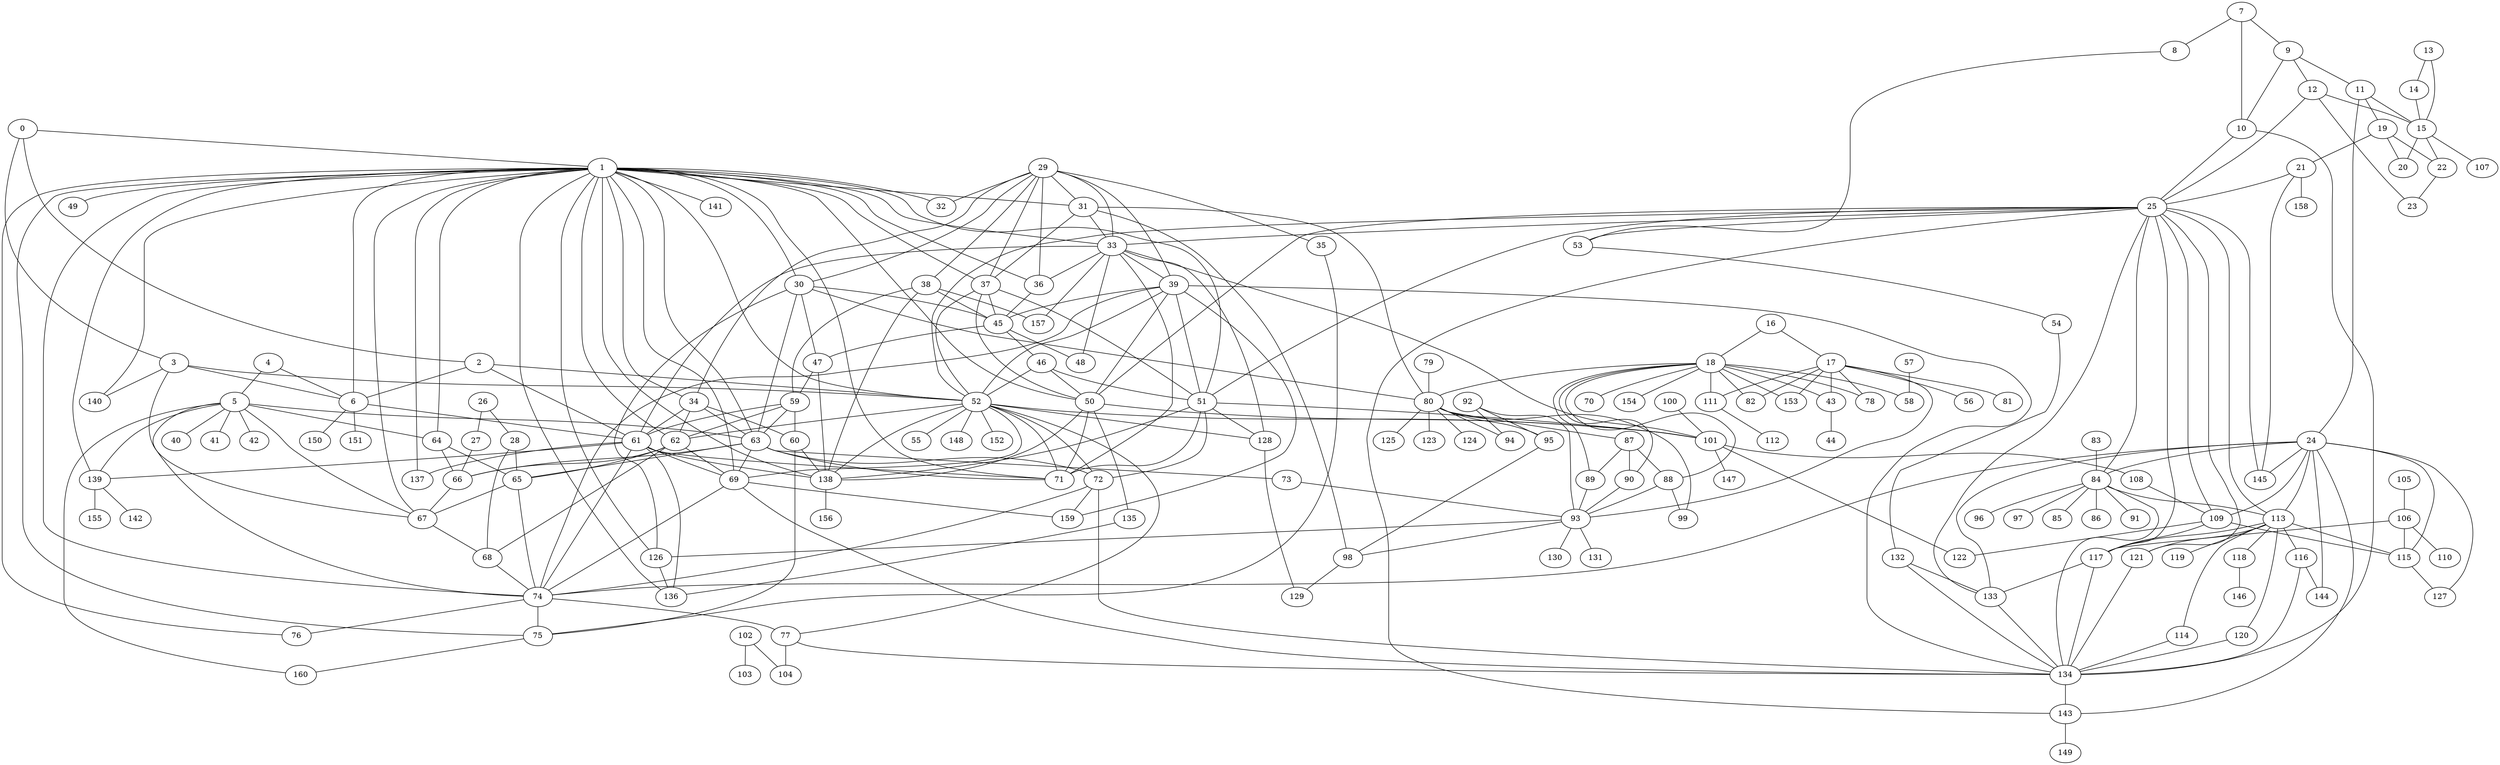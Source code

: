 strict graph G {
0;
1;
2;
3;
4;
5;
6;
7;
8;
9;
10;
11;
12;
13;
14;
15;
16;
17;
18;
19;
20;
21;
22;
23;
24;
25;
26;
27;
28;
29;
30;
31;
32;
33;
34;
35;
36;
37;
38;
39;
40;
41;
42;
43;
44;
45;
46;
47;
48;
49;
50;
51;
52;
53;
54;
55;
56;
57;
58;
59;
60;
61;
62;
63;
64;
65;
66;
67;
68;
69;
70;
71;
72;
73;
74;
75;
76;
77;
78;
79;
80;
81;
82;
83;
84;
85;
86;
87;
88;
89;
90;
91;
92;
93;
94;
95;
96;
97;
98;
99;
100;
101;
102;
103;
104;
105;
106;
107;
108;
109;
110;
111;
112;
113;
114;
115;
116;
117;
118;
119;
120;
121;
122;
123;
124;
125;
126;
127;
128;
129;
130;
131;
132;
133;
134;
135;
136;
137;
138;
139;
140;
141;
142;
143;
144;
145;
146;
147;
148;
149;
150;
151;
152;
153;
154;
155;
156;
157;
158;
159;
160;
0 -- 1;
0 -- 2;
0 -- 3;
1 -- 6;
1 -- 136;
1 -- 137;
1 -- 138;
1 -- 139;
1 -- 140;
1 -- 141;
1 -- 30;
1 -- 31;
1 -- 32;
1 -- 33;
1 -- 34;
1 -- 36;
1 -- 37;
1 -- 49;
1 -- 50;
1 -- 51;
1 -- 52;
1 -- 62;
1 -- 63;
1 -- 64;
1 -- 67;
1 -- 69;
1 -- 71;
1 -- 74;
1 -- 75;
1 -- 76;
1 -- 126;
2 -- 52;
2 -- 61;
2 -- 6;
3 -- 140;
3 -- 67;
3 -- 52;
3 -- 6;
4 -- 5;
4 -- 6;
5 -- 160;
5 -- 64;
5 -- 67;
5 -- 40;
5 -- 41;
5 -- 42;
5 -- 139;
5 -- 74;
5 -- 63;
6 -- 150;
6 -- 151;
6 -- 61;
7 -- 8;
7 -- 9;
7 -- 10;
8 -- 53;
9 -- 10;
9 -- 11;
9 -- 12;
10 -- 25;
10 -- 134;
11 -- 24;
11 -- 19;
11 -- 15;
12 -- 25;
12 -- 15;
12 -- 23;
13 -- 14;
13 -- 15;
14 -- 15;
15 -- 107;
15 -- 20;
15 -- 22;
16 -- 17;
16 -- 18;
17 -- 43;
17 -- 78;
17 -- 111;
17 -- 81;
17 -- 82;
17 -- 56;
17 -- 153;
17 -- 93;
18 -- 70;
18 -- 43;
18 -- 78;
18 -- 111;
18 -- 80;
18 -- 82;
18 -- 154;
18 -- 153;
18 -- 88;
18 -- 89;
18 -- 58;
18 -- 90;
19 -- 20;
19 -- 21;
19 -- 22;
21 -- 25;
21 -- 158;
21 -- 145;
22 -- 23;
24 -- 133;
24 -- 113;
24 -- 74;
24 -- 109;
24 -- 143;
24 -- 144;
24 -- 145;
24 -- 115;
24 -- 84;
24 -- 127;
25 -- 84;
25 -- 33;
25 -- 133;
25 -- 145;
25 -- 109;
25 -- 143;
25 -- 113;
25 -- 50;
25 -- 51;
25 -- 52;
25 -- 121;
25 -- 117;
25 -- 53;
26 -- 27;
26 -- 28;
27 -- 66;
28 -- 65;
28 -- 68;
29 -- 32;
29 -- 33;
29 -- 34;
29 -- 35;
29 -- 36;
29 -- 37;
29 -- 38;
29 -- 39;
29 -- 30;
29 -- 31;
30 -- 45;
30 -- 47;
30 -- 80;
30 -- 126;
30 -- 63;
31 -- 33;
31 -- 98;
31 -- 37;
31 -- 80;
33 -- 128;
33 -- 36;
33 -- 101;
33 -- 39;
33 -- 71;
33 -- 61;
33 -- 157;
33 -- 48;
34 -- 61;
34 -- 60;
34 -- 62;
34 -- 63;
35 -- 75;
36 -- 45;
37 -- 45;
37 -- 50;
37 -- 51;
37 -- 52;
38 -- 157;
38 -- 138;
38 -- 59;
38 -- 45;
39 -- 134;
39 -- 74;
39 -- 45;
39 -- 50;
39 -- 51;
39 -- 52;
39 -- 159;
43 -- 44;
45 -- 46;
45 -- 47;
45 -- 48;
46 -- 50;
46 -- 51;
46 -- 52;
47 -- 138;
47 -- 59;
50 -- 101;
50 -- 138;
50 -- 135;
50 -- 71;
51 -- 128;
51 -- 101;
51 -- 72;
51 -- 138;
51 -- 71;
52 -- 128;
52 -- 72;
52 -- 138;
52 -- 71;
52 -- 77;
52 -- 148;
52 -- 55;
52 -- 152;
52 -- 101;
52 -- 62;
52 -- 69;
53 -- 54;
54 -- 132;
57 -- 58;
59 -- 60;
59 -- 61;
59 -- 62;
59 -- 63;
60 -- 75;
60 -- 138;
61 -- 69;
61 -- 71;
61 -- 136;
61 -- 137;
61 -- 138;
61 -- 139;
61 -- 74;
62 -- 68;
62 -- 69;
62 -- 65;
62 -- 66;
63 -- 69;
63 -- 65;
63 -- 71;
63 -- 72;
63 -- 73;
63 -- 66;
64 -- 66;
64 -- 65;
65 -- 67;
65 -- 74;
66 -- 67;
67 -- 68;
68 -- 74;
69 -- 134;
69 -- 74;
69 -- 159;
72 -- 134;
72 -- 74;
72 -- 159;
73 -- 93;
74 -- 75;
74 -- 76;
74 -- 77;
75 -- 160;
77 -- 104;
77 -- 134;
79 -- 80;
80 -- 99;
80 -- 95;
80 -- 94;
80 -- 87;
80 -- 123;
80 -- 124;
80 -- 125;
83 -- 84;
84 -- 96;
84 -- 97;
84 -- 134;
84 -- 113;
84 -- 85;
84 -- 86;
84 -- 91;
87 -- 88;
87 -- 89;
87 -- 90;
88 -- 99;
88 -- 93;
89 -- 93;
90 -- 93;
92 -- 93;
92 -- 94;
92 -- 95;
93 -- 130;
93 -- 131;
93 -- 98;
93 -- 126;
95 -- 98;
98 -- 129;
100 -- 101;
101 -- 108;
101 -- 147;
101 -- 122;
102 -- 104;
102 -- 103;
105 -- 106;
106 -- 115;
106 -- 117;
106 -- 110;
108 -- 109;
109 -- 115;
109 -- 117;
109 -- 122;
111 -- 112;
113 -- 119;
113 -- 120;
113 -- 114;
113 -- 115;
113 -- 116;
113 -- 117;
113 -- 118;
113 -- 121;
114 -- 134;
115 -- 127;
116 -- 144;
116 -- 134;
117 -- 133;
117 -- 134;
118 -- 146;
120 -- 134;
121 -- 134;
126 -- 136;
128 -- 129;
132 -- 133;
132 -- 134;
133 -- 134;
134 -- 143;
135 -- 136;
138 -- 156;
139 -- 155;
139 -- 142;
143 -- 149;
}
